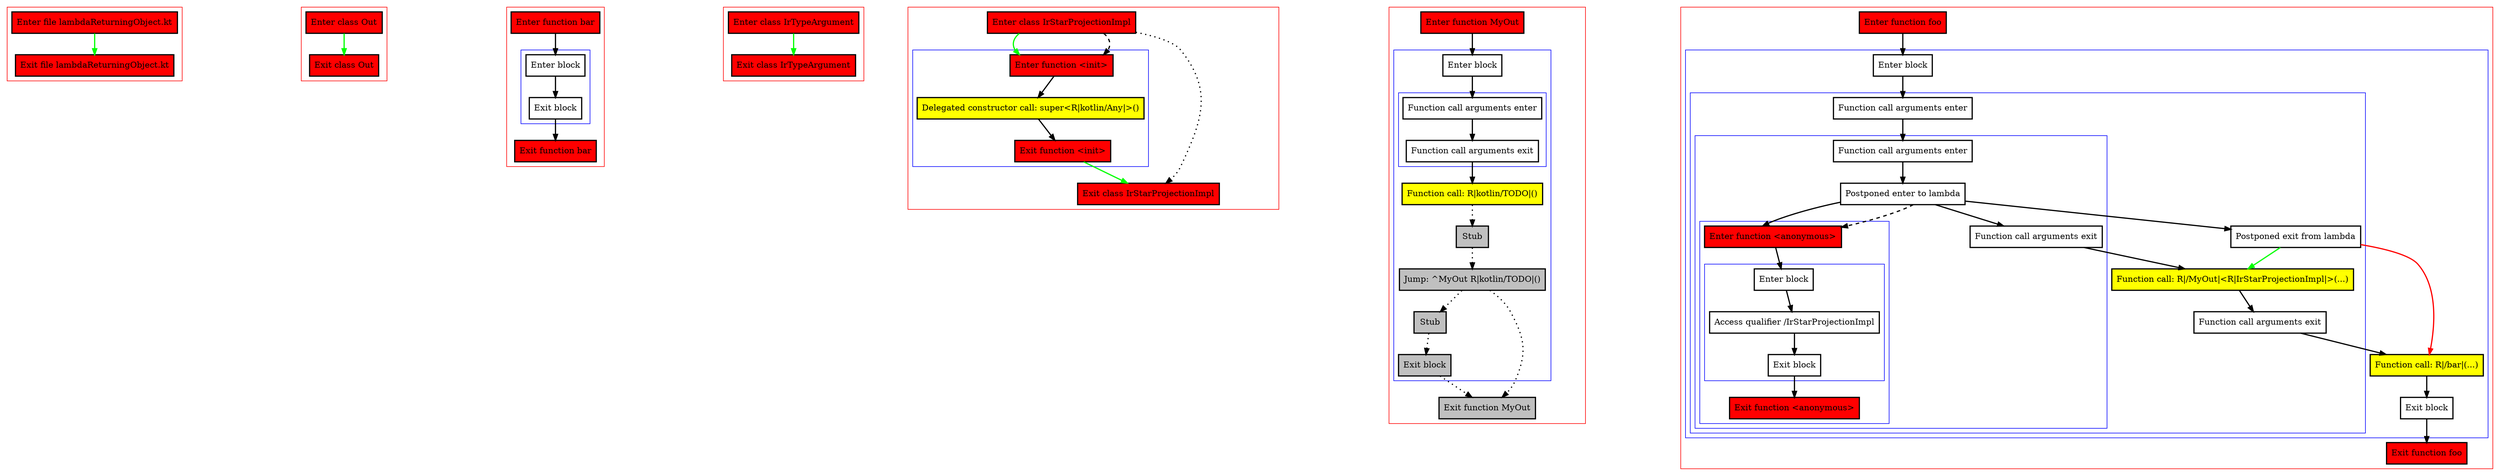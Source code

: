 digraph lambdaReturningObject_kt {
    graph [nodesep=3]
    node [shape=box penwidth=2]
    edge [penwidth=2]

    subgraph cluster_0 {
        color=red
        0 [label="Enter file lambdaReturningObject.kt" style="filled" fillcolor=red];
        1 [label="Exit file lambdaReturningObject.kt" style="filled" fillcolor=red];
    }
    0 -> {1} [color=green];

    subgraph cluster_1 {
        color=red
        2 [label="Enter class Out" style="filled" fillcolor=red];
        3 [label="Exit class Out" style="filled" fillcolor=red];
    }
    2 -> {3} [color=green];

    subgraph cluster_2 {
        color=red
        4 [label="Enter function bar" style="filled" fillcolor=red];
        subgraph cluster_3 {
            color=blue
            5 [label="Enter block"];
            6 [label="Exit block"];
        }
        7 [label="Exit function bar" style="filled" fillcolor=red];
    }
    4 -> {5};
    5 -> {6};
    6 -> {7};

    subgraph cluster_4 {
        color=red
        8 [label="Enter class IrTypeArgument" style="filled" fillcolor=red];
        9 [label="Exit class IrTypeArgument" style="filled" fillcolor=red];
    }
    8 -> {9} [color=green];

    subgraph cluster_5 {
        color=red
        10 [label="Enter class IrStarProjectionImpl" style="filled" fillcolor=red];
        subgraph cluster_6 {
            color=blue
            11 [label="Enter function <init>" style="filled" fillcolor=red];
            12 [label="Delegated constructor call: super<R|kotlin/Any|>()" style="filled" fillcolor=yellow];
            13 [label="Exit function <init>" style="filled" fillcolor=red];
        }
        14 [label="Exit class IrStarProjectionImpl" style="filled" fillcolor=red];
    }
    10 -> {11} [color=green];
    10 -> {14} [style=dotted];
    10 -> {11} [style=dashed];
    11 -> {12};
    12 -> {13};
    13 -> {14} [color=green];

    subgraph cluster_7 {
        color=red
        15 [label="Enter function MyOut" style="filled" fillcolor=red];
        subgraph cluster_8 {
            color=blue
            16 [label="Enter block"];
            subgraph cluster_9 {
                color=blue
                17 [label="Function call arguments enter"];
                18 [label="Function call arguments exit"];
            }
            19 [label="Function call: R|kotlin/TODO|()" style="filled" fillcolor=yellow];
            20 [label="Stub" style="filled" fillcolor=gray];
            21 [label="Jump: ^MyOut R|kotlin/TODO|()" style="filled" fillcolor=gray];
            22 [label="Stub" style="filled" fillcolor=gray];
            23 [label="Exit block" style="filled" fillcolor=gray];
        }
        24 [label="Exit function MyOut" style="filled" fillcolor=gray];
    }
    15 -> {16};
    16 -> {17};
    17 -> {18};
    18 -> {19};
    19 -> {20} [style=dotted];
    20 -> {21} [style=dotted];
    21 -> {22 24} [style=dotted];
    22 -> {23} [style=dotted];
    23 -> {24} [style=dotted];

    subgraph cluster_10 {
        color=red
        25 [label="Enter function foo" style="filled" fillcolor=red];
        subgraph cluster_11 {
            color=blue
            26 [label="Enter block"];
            subgraph cluster_12 {
                color=blue
                27 [label="Function call arguments enter"];
                subgraph cluster_13 {
                    color=blue
                    28 [label="Function call arguments enter"];
                    29 [label="Postponed enter to lambda"];
                    subgraph cluster_14 {
                        color=blue
                        30 [label="Enter function <anonymous>" style="filled" fillcolor=red];
                        subgraph cluster_15 {
                            color=blue
                            31 [label="Enter block"];
                            32 [label="Access qualifier /IrStarProjectionImpl"];
                            33 [label="Exit block"];
                        }
                        34 [label="Exit function <anonymous>" style="filled" fillcolor=red];
                    }
                    35 [label="Function call arguments exit"];
                }
                36 [label="Postponed exit from lambda"];
                37 [label="Function call: R|/MyOut|<R|IrStarProjectionImpl|>(...)" style="filled" fillcolor=yellow];
                38 [label="Function call arguments exit"];
            }
            39 [label="Function call: R|/bar|(...)" style="filled" fillcolor=yellow];
            40 [label="Exit block"];
        }
        41 [label="Exit function foo" style="filled" fillcolor=red];
    }
    25 -> {26};
    26 -> {27};
    27 -> {28};
    28 -> {29};
    29 -> {30 35 36};
    29 -> {30} [style=dashed];
    30 -> {31};
    31 -> {32};
    32 -> {33};
    33 -> {34};
    35 -> {37};
    36 -> {37} [color=green];
    36 -> {39} [color=red];
    37 -> {38};
    38 -> {39};
    39 -> {40};
    40 -> {41};

}

